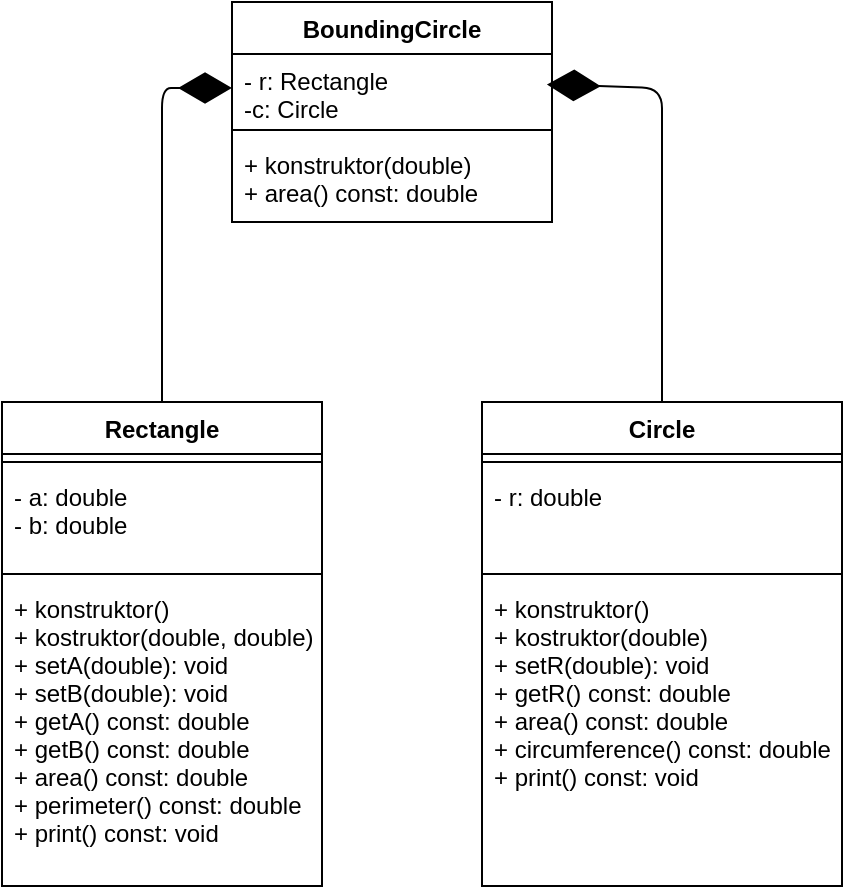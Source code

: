 <mxfile>
    <diagram id="S5HyiUhUgnmlAKwVd6mG" name="Page-1">
        <mxGraphModel dx="1080" dy="779" grid="1" gridSize="10" guides="1" tooltips="1" connect="1" arrows="1" fold="1" page="1" pageScale="1" pageWidth="850" pageHeight="1100" math="0" shadow="0">
            <root>
                <mxCell id="0"/>
                <mxCell id="1" parent="0"/>
                <mxCell id="2" value="Rectangle" style="swimlane;fontStyle=1;align=center;verticalAlign=top;childLayout=stackLayout;horizontal=1;startSize=26;horizontalStack=0;resizeParent=1;resizeParentMax=0;resizeLast=0;collapsible=1;marginBottom=0;" parent="1" vertex="1">
                    <mxGeometry x="215" y="380" width="160" height="242" as="geometry">
                        <mxRectangle x="215" y="380" width="100" height="30" as="alternateBounds"/>
                    </mxGeometry>
                </mxCell>
                <mxCell id="4" value="" style="line;strokeWidth=1;fillColor=none;align=left;verticalAlign=middle;spacingTop=-1;spacingLeft=3;spacingRight=3;rotatable=0;labelPosition=right;points=[];portConstraint=eastwest;strokeColor=inherit;" parent="2" vertex="1">
                    <mxGeometry y="26" width="160" height="8" as="geometry"/>
                </mxCell>
                <mxCell id="3" value="- a: double&#10;- b: double&#10;&#10;&#10;&#10;" style="text;strokeColor=none;fillColor=none;align=left;verticalAlign=top;spacingLeft=4;spacingRight=4;overflow=hidden;rotatable=0;points=[[0,0.5],[1,0.5]];portConstraint=eastwest;" parent="2" vertex="1">
                    <mxGeometry y="34" width="160" height="48" as="geometry"/>
                </mxCell>
                <mxCell id="peJ34csPtfUvkgGe0_dn-21" value="" style="line;strokeWidth=1;fillColor=none;align=left;verticalAlign=middle;spacingTop=-1;spacingLeft=3;spacingRight=3;rotatable=0;labelPosition=right;points=[];portConstraint=eastwest;strokeColor=inherit;" parent="2" vertex="1">
                    <mxGeometry y="82" width="160" height="8" as="geometry"/>
                </mxCell>
                <mxCell id="5" value="+ konstruktor()&#10;+ kostruktor(double, double)&#10;+ setA(double): void&#10;+ setB(double): void&#10;+ getA() const: double&#10;+ getB() const: double&#10;+ area() const: double&#10;+ perimeter() const: double&#10;+ print() const: void" style="text;strokeColor=none;fillColor=none;align=left;verticalAlign=top;spacingLeft=4;spacingRight=4;overflow=hidden;rotatable=0;points=[[0,0.5],[1,0.5]];portConstraint=eastwest;" parent="2" vertex="1">
                    <mxGeometry y="90" width="160" height="152" as="geometry"/>
                </mxCell>
                <mxCell id="peJ34csPtfUvkgGe0_dn-5" value="Circle&#10;&#10;" style="swimlane;fontStyle=1;align=center;verticalAlign=top;childLayout=stackLayout;horizontal=1;startSize=26;horizontalStack=0;resizeParent=1;resizeParentMax=0;resizeLast=0;collapsible=1;marginBottom=0;" parent="1" vertex="1">
                    <mxGeometry x="455" y="380" width="180" height="242" as="geometry">
                        <mxRectangle x="455" y="380" width="70" height="40" as="alternateBounds"/>
                    </mxGeometry>
                </mxCell>
                <mxCell id="peJ34csPtfUvkgGe0_dn-6" value="" style="line;strokeWidth=1;fillColor=none;align=left;verticalAlign=middle;spacingTop=-1;spacingLeft=3;spacingRight=3;rotatable=0;labelPosition=right;points=[];portConstraint=eastwest;strokeColor=inherit;" parent="peJ34csPtfUvkgGe0_dn-5" vertex="1">
                    <mxGeometry y="26" width="180" height="8" as="geometry"/>
                </mxCell>
                <mxCell id="peJ34csPtfUvkgGe0_dn-7" value="- r: double&#10;" style="text;strokeColor=none;fillColor=none;align=left;verticalAlign=top;spacingLeft=4;spacingRight=4;overflow=hidden;rotatable=0;points=[[0,0.5],[1,0.5]];portConstraint=eastwest;" parent="peJ34csPtfUvkgGe0_dn-5" vertex="1">
                    <mxGeometry y="34" width="180" height="48" as="geometry"/>
                </mxCell>
                <mxCell id="peJ34csPtfUvkgGe0_dn-22" value="" style="line;strokeWidth=1;fillColor=none;align=left;verticalAlign=middle;spacingTop=-1;spacingLeft=3;spacingRight=3;rotatable=0;labelPosition=right;points=[];portConstraint=eastwest;strokeColor=inherit;" parent="peJ34csPtfUvkgGe0_dn-5" vertex="1">
                    <mxGeometry y="82" width="180" height="8" as="geometry"/>
                </mxCell>
                <mxCell id="peJ34csPtfUvkgGe0_dn-8" value="+ konstruktor()&#10;+ kostruktor(double)&#10;+ setR(double): void&#10;+ getR() const: double&#10;+ area() const: double&#10;+ circumference() const: double&#10;+ print() const: void" style="text;strokeColor=none;fillColor=none;align=left;verticalAlign=top;spacingLeft=4;spacingRight=4;overflow=hidden;rotatable=0;points=[[0,0.5],[1,0.5]];portConstraint=eastwest;" parent="peJ34csPtfUvkgGe0_dn-5" vertex="1">
                    <mxGeometry y="90" width="180" height="152" as="geometry"/>
                </mxCell>
                <mxCell id="peJ34csPtfUvkgGe0_dn-9" value="BoundingCircle" style="swimlane;fontStyle=1;align=center;verticalAlign=top;childLayout=stackLayout;horizontal=1;startSize=26;horizontalStack=0;resizeParent=1;resizeParentMax=0;resizeLast=0;collapsible=1;marginBottom=0;" parent="1" vertex="1">
                    <mxGeometry x="330" y="180" width="160" height="110" as="geometry"/>
                </mxCell>
                <mxCell id="peJ34csPtfUvkgGe0_dn-10" value="- r: Rectangle&#10;-c: Circle&#10;" style="text;strokeColor=none;fillColor=none;align=left;verticalAlign=top;spacingLeft=4;spacingRight=4;overflow=hidden;rotatable=0;points=[[0,0.5],[1,0.5]];portConstraint=eastwest;" parent="peJ34csPtfUvkgGe0_dn-9" vertex="1">
                    <mxGeometry y="26" width="160" height="34" as="geometry"/>
                </mxCell>
                <mxCell id="peJ34csPtfUvkgGe0_dn-11" value="" style="line;strokeWidth=1;fillColor=none;align=left;verticalAlign=middle;spacingTop=-1;spacingLeft=3;spacingRight=3;rotatable=0;labelPosition=right;points=[];portConstraint=eastwest;strokeColor=inherit;" parent="peJ34csPtfUvkgGe0_dn-9" vertex="1">
                    <mxGeometry y="60" width="160" height="8" as="geometry"/>
                </mxCell>
                <mxCell id="peJ34csPtfUvkgGe0_dn-12" value="+ konstruktor(double)&#10;+ area() const: double" style="text;strokeColor=none;fillColor=none;align=left;verticalAlign=top;spacingLeft=4;spacingRight=4;overflow=hidden;rotatable=0;points=[[0,0.5],[1,0.5]];portConstraint=eastwest;" parent="peJ34csPtfUvkgGe0_dn-9" vertex="1">
                    <mxGeometry y="68" width="160" height="42" as="geometry"/>
                </mxCell>
                <mxCell id="peJ34csPtfUvkgGe0_dn-18" value="" style="endArrow=diamondThin;endFill=1;endSize=24;html=1;exitX=0.5;exitY=0;exitDx=0;exitDy=0;entryX=0;entryY=0.5;entryDx=0;entryDy=0;" parent="1" source="2" target="peJ34csPtfUvkgGe0_dn-10" edge="1">
                    <mxGeometry width="160" relative="1" as="geometry">
                        <mxPoint x="280" y="240" as="sourcePoint"/>
                        <mxPoint x="330" y="240" as="targetPoint"/>
                        <Array as="points">
                            <mxPoint x="295" y="223"/>
                        </Array>
                    </mxGeometry>
                </mxCell>
                <mxCell id="peJ34csPtfUvkgGe0_dn-19" value="" style="endArrow=diamondThin;endFill=1;endSize=24;html=1;exitX=0.5;exitY=0;exitDx=0;exitDy=0;entryX=0.984;entryY=0.449;entryDx=0;entryDy=0;entryPerimeter=0;" parent="1" source="peJ34csPtfUvkgGe0_dn-5" target="peJ34csPtfUvkgGe0_dn-10" edge="1">
                    <mxGeometry width="160" relative="1" as="geometry">
                        <mxPoint x="540" y="380" as="sourcePoint"/>
                        <mxPoint x="575" y="240" as="targetPoint"/>
                        <Array as="points">
                            <mxPoint x="545" y="223"/>
                        </Array>
                    </mxGeometry>
                </mxCell>
            </root>
        </mxGraphModel>
    </diagram>
</mxfile>